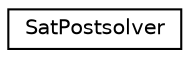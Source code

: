 digraph "Graphical Class Hierarchy"
{
 // LATEX_PDF_SIZE
  edge [fontname="Helvetica",fontsize="10",labelfontname="Helvetica",labelfontsize="10"];
  node [fontname="Helvetica",fontsize="10",shape=record];
  rankdir="LR";
  Node0 [label="SatPostsolver",height=0.2,width=0.4,color="black", fillcolor="white", style="filled",URL="$classoperations__research_1_1sat_1_1_sat_postsolver.html",tooltip=" "];
}
